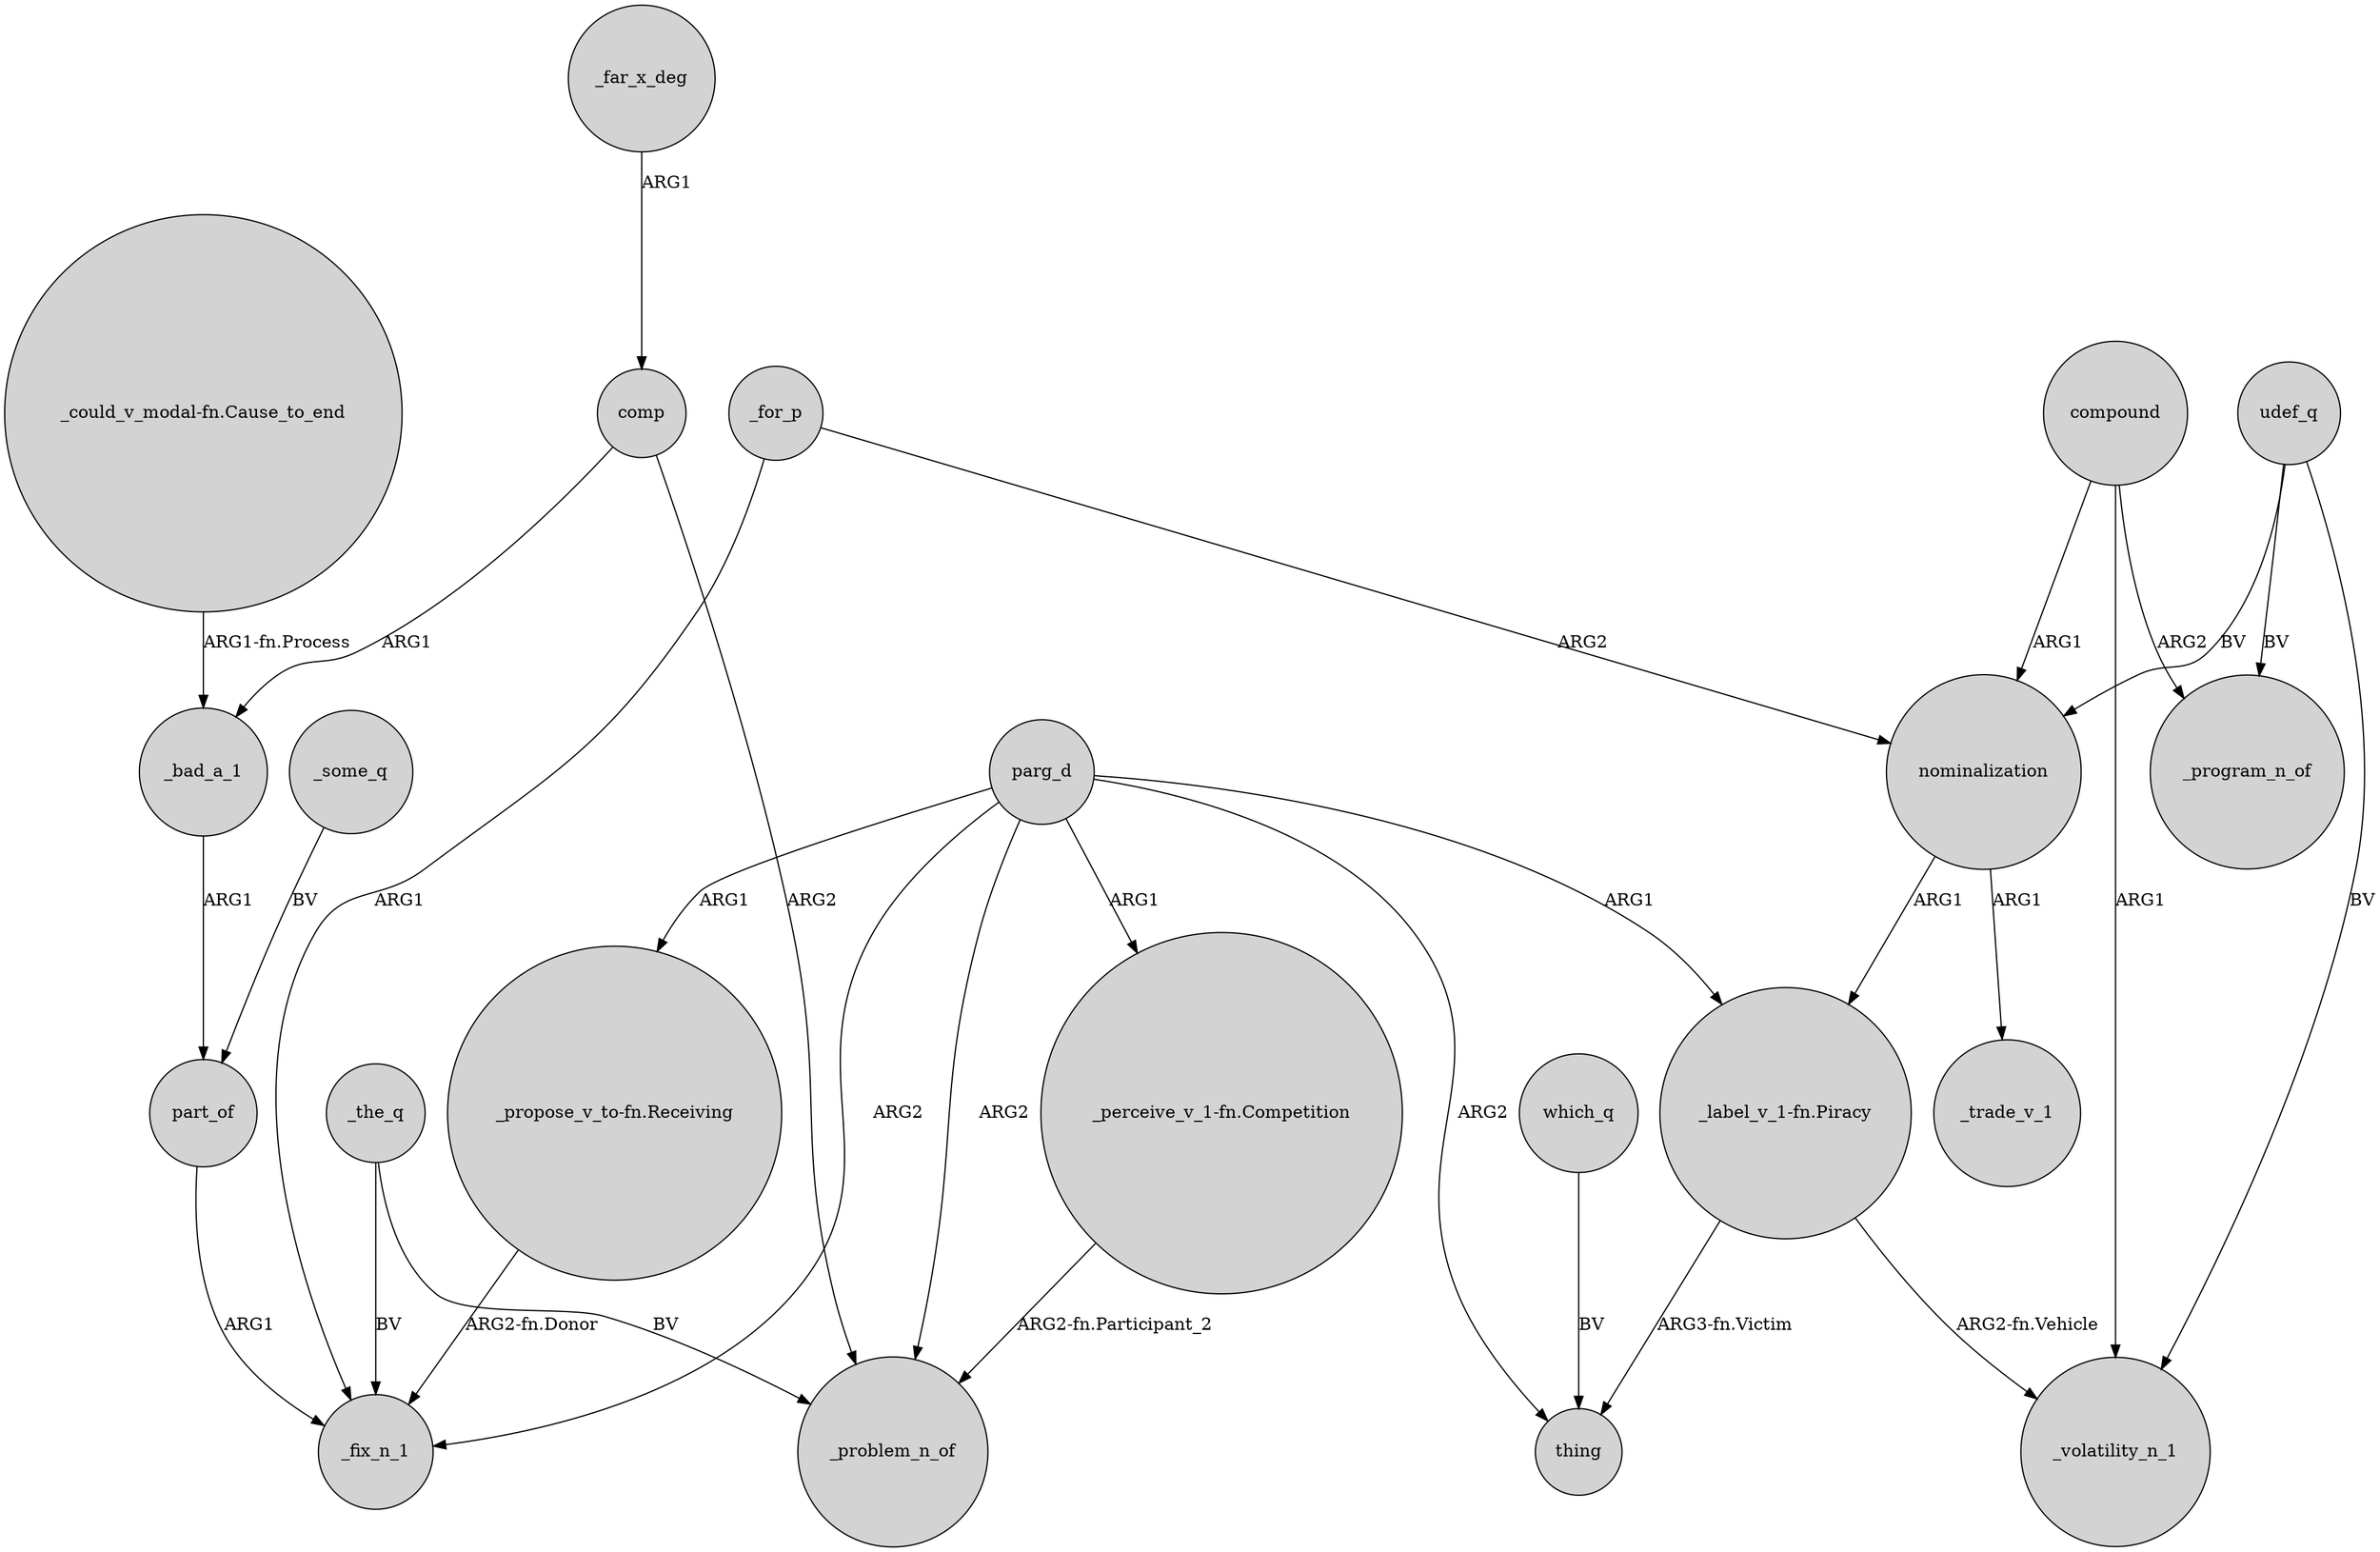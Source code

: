 digraph {
	node [shape=circle style=filled]
	_bad_a_1 -> part_of [label=ARG1]
	_the_q -> _fix_n_1 [label=BV]
	"_perceive_v_1-fn.Competition" -> _problem_n_of [label="ARG2-fn.Participant_2"]
	comp -> _problem_n_of [label=ARG2]
	parg_d -> "_propose_v_to-fn.Receiving" [label=ARG1]
	udef_q -> _volatility_n_1 [label=BV]
	udef_q -> nominalization [label=BV]
	which_q -> thing [label=BV]
	nominalization -> "_label_v_1-fn.Piracy" [label=ARG1]
	"_label_v_1-fn.Piracy" -> thing [label="ARG3-fn.Victim"]
	_for_p -> _fix_n_1 [label=ARG1]
	parg_d -> _fix_n_1 [label=ARG2]
	udef_q -> _program_n_of [label=BV]
	parg_d -> thing [label=ARG2]
	_the_q -> _problem_n_of [label=BV]
	parg_d -> "_label_v_1-fn.Piracy" [label=ARG1]
	compound -> _program_n_of [label=ARG2]
	_far_x_deg -> comp [label=ARG1]
	compound -> nominalization [label=ARG1]
	parg_d -> "_perceive_v_1-fn.Competition" [label=ARG1]
	_for_p -> nominalization [label=ARG2]
	part_of -> _fix_n_1 [label=ARG1]
	_some_q -> part_of [label=BV]
	"_label_v_1-fn.Piracy" -> _volatility_n_1 [label="ARG2-fn.Vehicle"]
	parg_d -> _problem_n_of [label=ARG2]
	comp -> _bad_a_1 [label=ARG1]
	"_propose_v_to-fn.Receiving" -> _fix_n_1 [label="ARG2-fn.Donor"]
	nominalization -> _trade_v_1 [label=ARG1]
	"_could_v_modal-fn.Cause_to_end" -> _bad_a_1 [label="ARG1-fn.Process"]
	compound -> _volatility_n_1 [label=ARG1]
}
